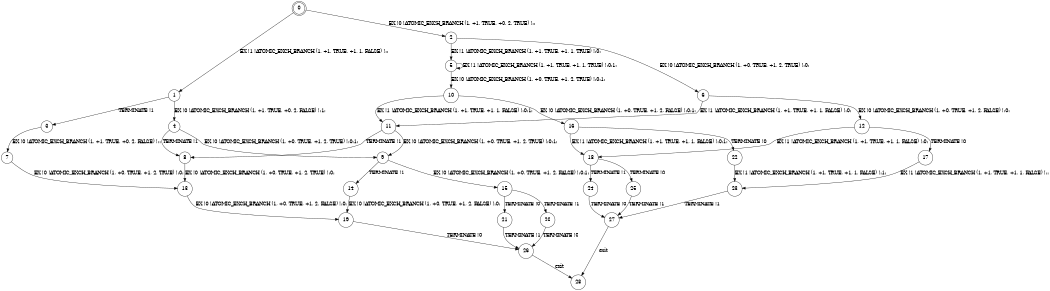 digraph BCG {
size = "7, 10.5";
center = TRUE;
node [shape = circle];
0 [peripheries = 2];
0 -> 1 [label = "EX !1 !ATOMIC_EXCH_BRANCH (1, +1, TRUE, +1, 1, FALSE) !::"];
0 -> 2 [label = "EX !0 !ATOMIC_EXCH_BRANCH (1, +1, TRUE, +0, 2, TRUE) !::"];
1 -> 3 [label = "TERMINATE !1"];
1 -> 4 [label = "EX !0 !ATOMIC_EXCH_BRANCH (1, +1, TRUE, +0, 2, FALSE) !:1:"];
2 -> 5 [label = "EX !1 !ATOMIC_EXCH_BRANCH (1, +1, TRUE, +1, 1, TRUE) !:0:"];
2 -> 6 [label = "EX !0 !ATOMIC_EXCH_BRANCH (1, +0, TRUE, +1, 2, TRUE) !:0:"];
3 -> 7 [label = "EX !0 !ATOMIC_EXCH_BRANCH (1, +1, TRUE, +0, 2, FALSE) !::"];
4 -> 8 [label = "TERMINATE !1"];
4 -> 9 [label = "EX !0 !ATOMIC_EXCH_BRANCH (1, +0, TRUE, +1, 2, TRUE) !:0:1:"];
5 -> 5 [label = "EX !1 !ATOMIC_EXCH_BRANCH (1, +1, TRUE, +1, 1, TRUE) !:0:1:"];
5 -> 10 [label = "EX !0 !ATOMIC_EXCH_BRANCH (1, +0, TRUE, +1, 2, TRUE) !:0:1:"];
6 -> 11 [label = "EX !1 !ATOMIC_EXCH_BRANCH (1, +1, TRUE, +1, 1, FALSE) !:0:"];
6 -> 12 [label = "EX !0 !ATOMIC_EXCH_BRANCH (1, +0, TRUE, +1, 2, FALSE) !:0:"];
7 -> 13 [label = "EX !0 !ATOMIC_EXCH_BRANCH (1, +0, TRUE, +1, 2, TRUE) !:0:"];
8 -> 13 [label = "EX !0 !ATOMIC_EXCH_BRANCH (1, +0, TRUE, +1, 2, TRUE) !:0:"];
9 -> 14 [label = "TERMINATE !1"];
9 -> 15 [label = "EX !0 !ATOMIC_EXCH_BRANCH (1, +0, TRUE, +1, 2, FALSE) !:0:1:"];
10 -> 11 [label = "EX !1 !ATOMIC_EXCH_BRANCH (1, +1, TRUE, +1, 1, FALSE) !:0:1:"];
10 -> 16 [label = "EX !0 !ATOMIC_EXCH_BRANCH (1, +0, TRUE, +1, 2, FALSE) !:0:1:"];
11 -> 8 [label = "TERMINATE !1"];
11 -> 9 [label = "EX !0 !ATOMIC_EXCH_BRANCH (1, +0, TRUE, +1, 2, TRUE) !:0:1:"];
12 -> 17 [label = "TERMINATE !0"];
12 -> 18 [label = "EX !1 !ATOMIC_EXCH_BRANCH (1, +1, TRUE, +1, 1, FALSE) !:0:"];
13 -> 19 [label = "EX !0 !ATOMIC_EXCH_BRANCH (1, +0, TRUE, +1, 2, FALSE) !:0:"];
14 -> 19 [label = "EX !0 !ATOMIC_EXCH_BRANCH (1, +0, TRUE, +1, 2, FALSE) !:0:"];
15 -> 20 [label = "TERMINATE !1"];
15 -> 21 [label = "TERMINATE !0"];
16 -> 22 [label = "TERMINATE !0"];
16 -> 18 [label = "EX !1 !ATOMIC_EXCH_BRANCH (1, +1, TRUE, +1, 1, FALSE) !:0:1:"];
17 -> 23 [label = "EX !1 !ATOMIC_EXCH_BRANCH (1, +1, TRUE, +1, 1, FALSE) !::"];
18 -> 24 [label = "TERMINATE !1"];
18 -> 25 [label = "TERMINATE !0"];
19 -> 26 [label = "TERMINATE !0"];
20 -> 26 [label = "TERMINATE !0"];
21 -> 26 [label = "TERMINATE !1"];
22 -> 23 [label = "EX !1 !ATOMIC_EXCH_BRANCH (1, +1, TRUE, +1, 1, FALSE) !:1:"];
23 -> 27 [label = "TERMINATE !1"];
24 -> 27 [label = "TERMINATE !0"];
25 -> 27 [label = "TERMINATE !1"];
26 -> 28 [label = "exit"];
27 -> 28 [label = "exit"];
}
